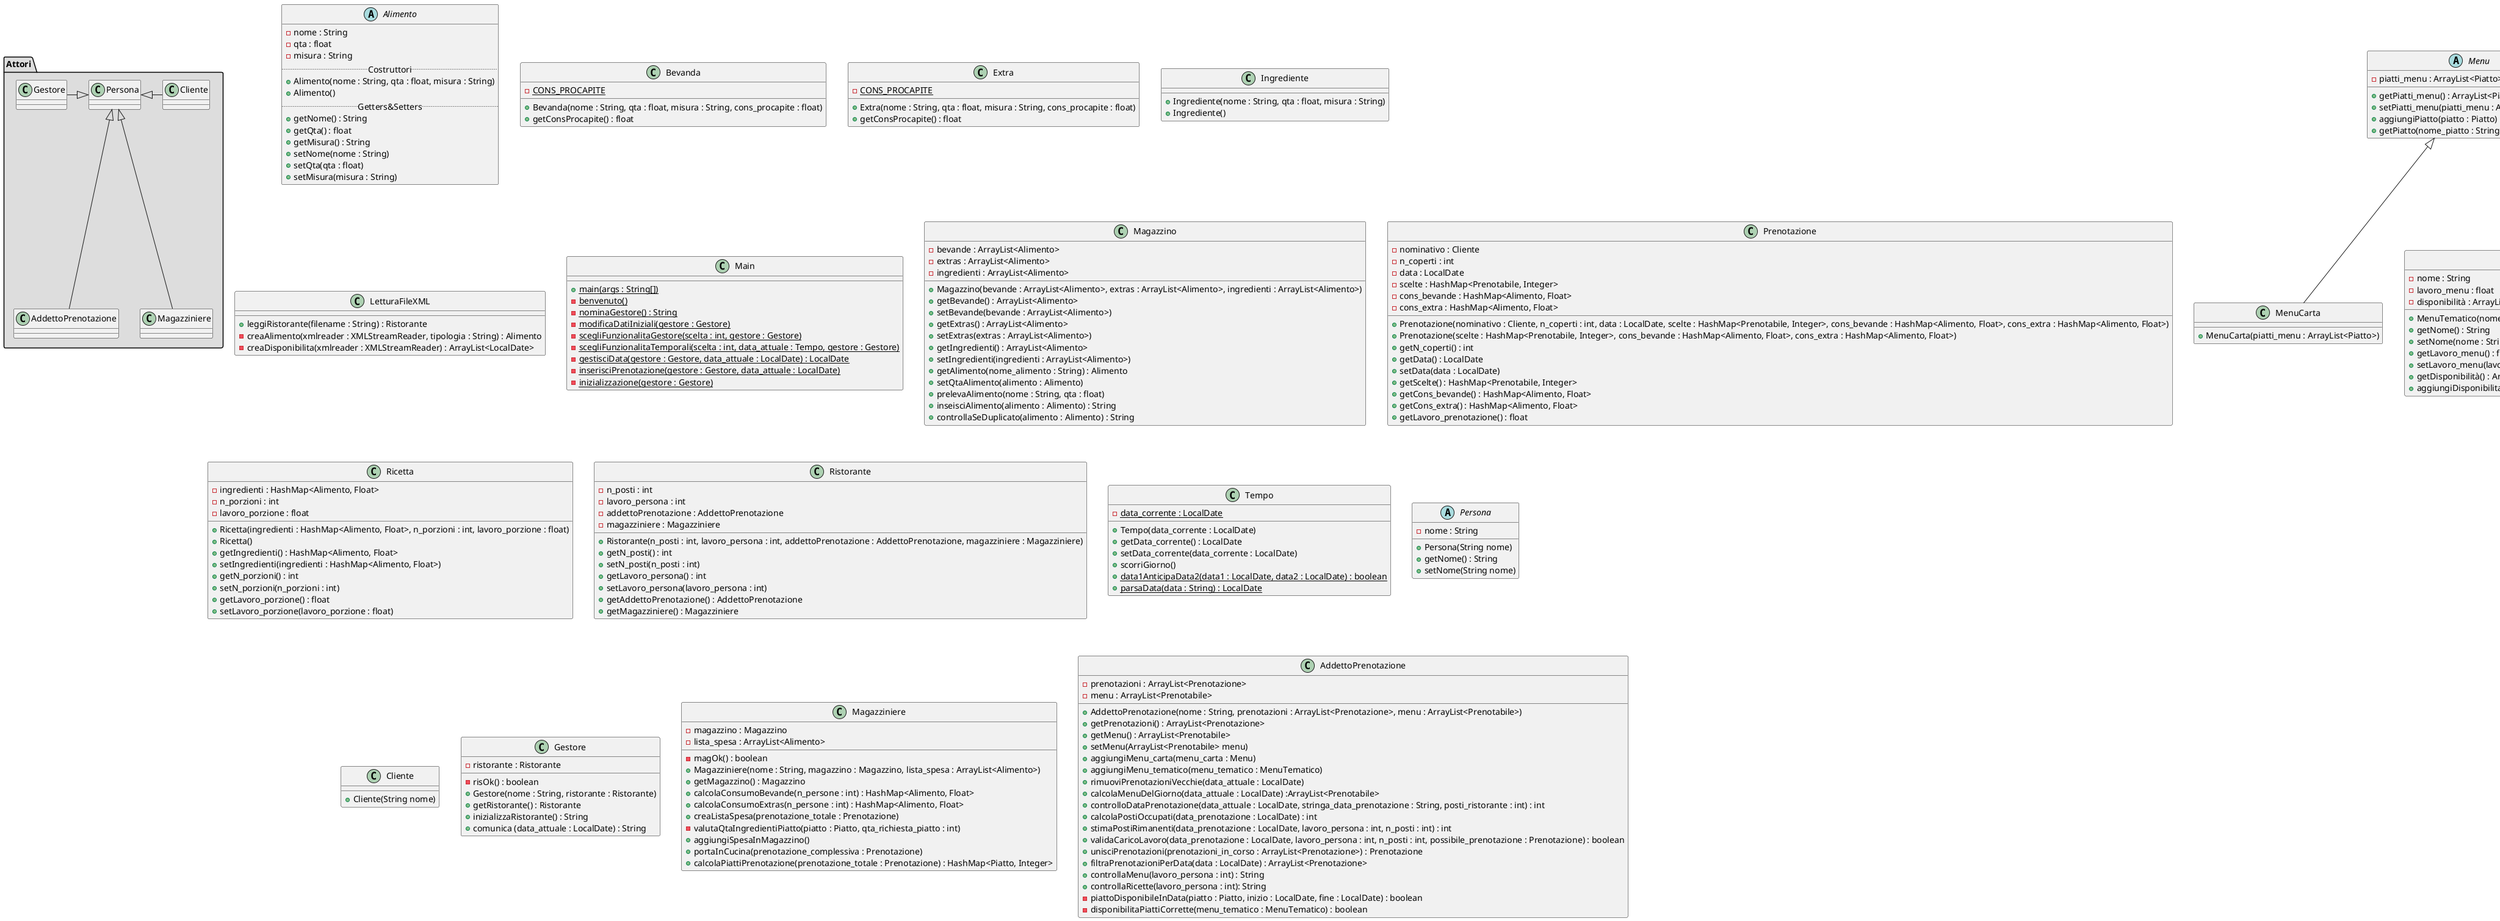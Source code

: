 @startuml

package "Alimentari" #DDDDDD{
Alimento <|-- Bevanda
Alimento <|-- Extra
Alimento <|-- Ingrediente
}

package "Attori" #DDDDDD {
Persona <|-left- Gestore
Persona <|-right- Cliente
Persona <|-- AddettoPrenotazione
Persona <|-- Magazziniere
}

abstract class Alimento {
-nome : String
-qta : float
-misura : String
..Costruttori..
+Alimento(nome : String, qta : float, misura : String)
+Alimento()
..Getters&Setters..
+getNome() : String
+getQta() : float
+getMisura() : String
+setNome(nome : String)
+setQta(qta : float)
+setMisura(misura : String)
}

class Bevanda  {
-{static}CONS_PROCAPITE
+Bevanda(nome : String, qta : float, misura : String, cons_procapite : float)
+getConsProcapite() : float
}

class Extra {
-{static}CONS_PROCAPITE
+Extra(nome : String, qta : float, misura : String, cons_procapite : float)
+getConsProcapite() : float
}

class Ingrediente {
+Ingrediente(nome : String, qta : float, misura : String)
+Ingrediente()
}


class LetturaFileXML {
+leggiRistorante(filename : String) : Ristorante
-creaAlimento(xmlreader : XMLStreamReader, tipologia : String) : Alimento
-creaDisponibilita(xmlreader : XMLStreamReader) : ArrayList<LocalDate>
}

class Main{
+{static} main(args : String[])
-{static} benvenuto()
-{static} nominaGestore() : String
-{static} modificaDatiIniziali(gestore : Gestore)
-{static}scegliFunzionalitaGestore(scelta : int, gestore : Gestore)
-{static}scegliFunzionalitaTemporali(scelta : int, data_attuale : Tempo, gestore : Gestore)
-{static}gestisciData(gestore : Gestore, data_attuale : LocalDate) : LocalDate
-{static}inserisciPrenotazione(gestore : Gestore, data_attuale : LocalDate)
-{static}inizializzazione(gestore : Gestore)
}

abstract class Menu{
-piatti_menu : ArrayList<Piatto>
+getPiatti_menu() : ArrayList<Piatto>
+setPiatti_menu(piatti_menu : ArrayList<Piatto>)
+aggiungiPiatto(piatto : Piatto)
+getPiatto(nome_piatto : String) : Piatto
}

class MenuCarta extends Menu{
+MenuCarta(piatti_menu : ArrayList<Piatto>)
}

class MenuTematico extends Menu{
-nome : String
-lavoro_menu : float
-disponibilità : ArrayList<LocalDate>
+MenuTematico(nome : String, lavoro_menu : float, disponibilità : ArrayList<LocalDate>, piatti_menu : ArrayList<Piatto>)
+getNome() : String
+setNome(nome : String)
+getLavoro_menu() : float
+setLavoro_menu(lavoro_menu : float)
+getDisponibilità() : ArrayList<LocalDate>
+aggiungiDisponibilita(periodo : ArrayList<LocalDate>)
}

class Magazzino{
-bevande : ArrayList<Alimento>
-extras : ArrayList<Alimento>
-ingredienti : ArrayList<Alimento>
+Magazzino(bevande : ArrayList<Alimento>, extras : ArrayList<Alimento>, ingredienti : ArrayList<Alimento>)
+getBevande() : ArrayList<Alimento>
+setBevande(bevande : ArrayList<Alimento>)
+getExtras() : ArrayList<Alimento>
+setExtras(extras : ArrayList<Alimento>)
+getIngredienti() : ArrayList<Alimento>
+setIngredienti(ingredienti : ArrayList<Alimento>)
+getAlimento(nome_alimento : String) : Alimento
+setQtaAlimento(alimento : Alimento)
+prelevaAlimento(nome : String, qta : float)
+inseisciAlimento(alimento : Alimento) : String
+controllaSeDuplicato(alimento : Alimento) : String

}

interface Prenotabile{
getNome() : String
getDisponibilita() : ArrayList<LocalDate>
}

class Piatto implements Prenotabile{
-nome : String
-disponibilità : ArrayList<LocalDate>
-lavoro_piatto : float
-ricetta : Ricetta
+Piatto(nome : String, disponibilità : ArrayList<LocalDate>, lavoro_piatto : float, ricetta : Ricetta)
+getNome() : String
+setNome(nome : String)
+getDisponibilità() : ArrayList<LocalDate>
+setDisponibilità(disponibilità : ArrayList<LocalDate>)
+getLavoro_piatto() : float
+setLavoro_piatto(lavoro_piatto : float)
+getRicetta() : Ricetta
+setRicetta(ricetta : Ricetta)
+aggiungiDisponibilita(disponibilita : LocalDate)
}

class Prenotazione {
-nominativo : Cliente
-n_coperti : int
-data : LocalDate
-scelte : HashMap<Prenotabile, Integer>
-cons_bevande : HashMap<Alimento, Float>
-cons_extra : HashMap<Alimento, Float>
+Prenotazione(nominativo : Cliente, n_coperti : int, data : LocalDate, scelte : HashMap<Prenotabile, Integer>, cons_bevande : HashMap<Alimento, Float>, cons_extra : HashMap<Alimento, Float>)
+Prenotazione(scelte : HashMap<Prenotabile, Integer>, cons_bevande : HashMap<Alimento, Float>, cons_extra : HashMap<Alimento, Float>)
+getN_coperti() : int
+getData() : LocalDate
+setData(data : LocalDate)
+getScelte() : HashMap<Prenotabile, Integer>
+getCons_bevande() : HashMap<Alimento, Float>
+getCons_extra() : HashMap<Alimento, Float>
+getLavoro_prenotazione() : float
}

class Ricetta{
-ingredienti : HashMap<Alimento, Float>
-n_porzioni : int
-lavoro_porzione : float
+Ricetta(ingredienti : HashMap<Alimento, Float>, n_porzioni : int, lavoro_porzione : float)
+Ricetta()
+getIngredienti() : HashMap<Alimento, Float>
+setIngredienti(ingredienti : HashMap<Alimento, Float>)
+getN_porzioni() : int
+setN_porzioni(n_porzioni : int)
+getLavoro_porzione() : float
+setLavoro_porzione(lavoro_porzione : float)
}

class Ristorante{
-n_posti : int
-lavoro_persona : int
-addettoPrenotazione : AddettoPrenotazione
-magazziniere : Magazziniere
+Ristorante(n_posti : int, lavoro_persona : int, addettoPrenotazione : AddettoPrenotazione, magazziniere : Magazziniere)
+getN_posti() : int
+setN_posti(n_posti : int)
+getLavoro_persona() : int
+setLavoro_persona(lavoro_persona : int)
+getAddettoPrenotazione() : AddettoPrenotazione
+getMagazziniere() : Magazziniere
}

class Tempo{
-{static} data_corrente : LocalDate
+Tempo(data_corrente : LocalDate)
+getData_corrente() : LocalDate
+setData_corrente(data_corrente : LocalDate)
+scorriGiorno()
+{static}data1AnticipaData2(data1 : LocalDate, data2 : LocalDate) : boolean
+{static}parsaData(data : String) : LocalDate
}

abstract class Persona  {
-nome : String
+Persona(String nome)
+getNome() : String
+setNome(String nome)
}

class Cliente{
+Cliente(String nome)
}

class Gestore {
-ristorante : Ristorante
-risOk() : boolean
+Gestore(nome : String, ristorante : Ristorante)
+getRistorante() : Ristorante
+inizializzaRistorante() : String
+comunica (data_attuale : LocalDate) : String
}

class Magazziniere  {
-magazzino : Magazzino
-lista_spesa : ArrayList<Alimento>
-magOk() : boolean
+Magazziniere(nome : String, magazzino : Magazzino, lista_spesa : ArrayList<Alimento>)
+getMagazzino() : Magazzino
+calcolaConsumoBevande(n_persone : int) : HashMap<Alimento, Float>
+calcolaConsumoExtras(n_persone : int) : HashMap<Alimento, Float>
+creaListaSpesa(prenotazione_totale : Prenotazione)
-valutaQtaIngredientiPiatto(piatto : Piatto, qta_richiesta_piatto : int)
+aggiungiSpesaInMagazzino()
+portaInCucina(prenotazione_complessiva : Prenotazione)
+calcolaPiattiPrenotazione(prenotazione_totale : Prenotazione) : HashMap<Piatto, Integer>
}

class AddettoPrenotazione {
-prenotazioni : ArrayList<Prenotazione>
-menu : ArrayList<Prenotabile>
+AddettoPrenotazione(nome : String, prenotazioni : ArrayList<Prenotazione>, menu : ArrayList<Prenotabile>)
+getPrenotazioni() : ArrayList<Prenotazione>
+getMenu() : ArrayList<Prenotabile>
+setMenu(ArrayList<Prenotabile> menu)
+aggiungiMenu_carta(menu_carta : Menu)
+aggiungiMenu_tematico(menu_tematico : MenuTematico)
+rimuoviPrenotazioniVecchie(data_attuale : LocalDate)
+calcolaMenuDelGiorno(data_attuale : LocalDate) :ArrayList<Prenotabile>
+controlloDataPrenotazione(data_attuale : LocalDate, stringa_data_prenotazione : String, posti_ristorante : int) : int
+calcolaPostiOccupati(data_prenotazione : LocalDate) : int
+stimaPostiRimanenti(data_prenotazione : LocalDate, lavoro_persona : int, n_posti : int) : int
+validaCaricoLavoro(data_prenotazione : LocalDate, lavoro_persona : int, n_posti : int, possibile_prenotazione : Prenotazione) : boolean
+unisciPrenotazioni(prenotazioni_in_corso : ArrayList<Prenotazione>) : Prenotazione
+filtraPrenotazioniPerData(data : LocalDate) : ArrayList<Prenotazione>
+controllaMenu(lavoro_persona : int) : String
+controllaRicette(lavoro_persona : int): String
-piattoDisponibileInData(piatto : Piatto, inizio : LocalDate, fine : LocalDate) : boolean
-disponibilitaPiattiCorrette(menu_tematico : MenuTematico) : boolean
}

@enduml